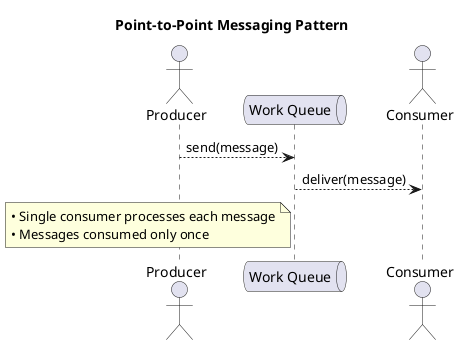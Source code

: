 @startuml
title Point-to-Point Messaging Pattern

actor Producer
queue "Work Queue" as Queue
actor Consumer

Producer --> Queue : send(message)
Queue --> Consumer : deliver(message)

note left of Queue
  • Single consumer processes each message
  • Messages consumed only once
end note
@enduml